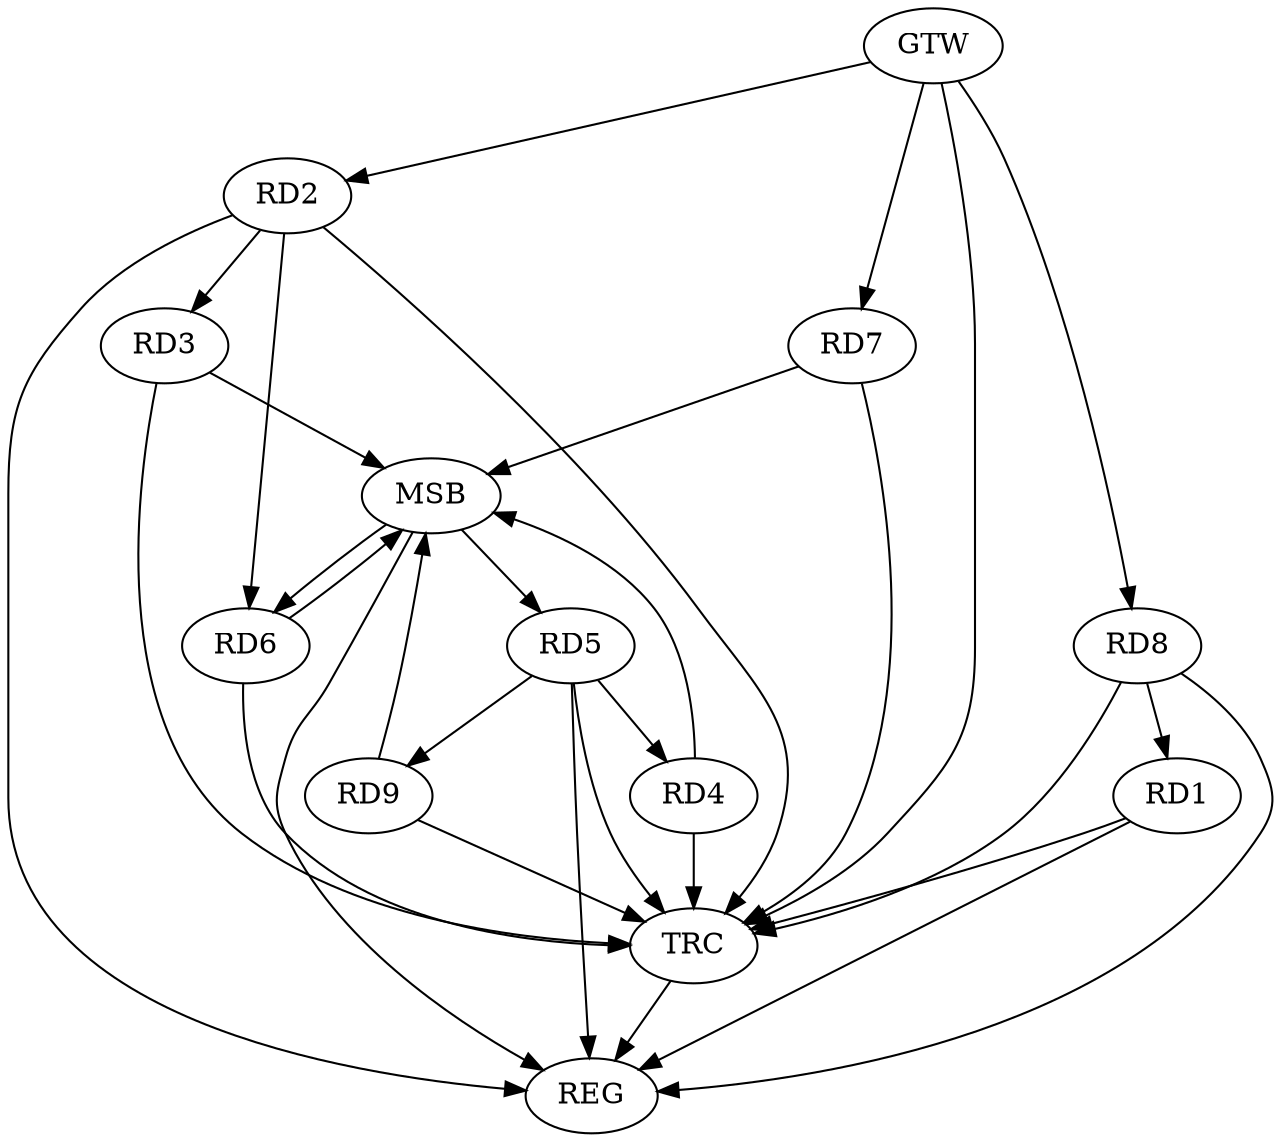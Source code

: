 strict digraph G {
  RD1 [ label="RD1" ];
  RD2 [ label="RD2" ];
  RD3 [ label="RD3" ];
  RD4 [ label="RD4" ];
  RD5 [ label="RD5" ];
  RD6 [ label="RD6" ];
  RD7 [ label="RD7" ];
  RD8 [ label="RD8" ];
  RD9 [ label="RD9" ];
  GTW [ label="GTW" ];
  REG [ label="REG" ];
  MSB [ label="MSB" ];
  TRC [ label="TRC" ];
  RD8 -> RD1;
  RD2 -> RD3;
  RD2 -> RD6;
  RD5 -> RD4;
  RD5 -> RD9;
  GTW -> RD2;
  GTW -> RD7;
  GTW -> RD8;
  RD1 -> REG;
  RD2 -> REG;
  RD5 -> REG;
  RD8 -> REG;
  RD3 -> MSB;
  MSB -> REG;
  RD4 -> MSB;
  MSB -> RD5;
  MSB -> RD6;
  RD6 -> MSB;
  RD7 -> MSB;
  RD9 -> MSB;
  RD1 -> TRC;
  RD2 -> TRC;
  RD3 -> TRC;
  RD4 -> TRC;
  RD5 -> TRC;
  RD6 -> TRC;
  RD7 -> TRC;
  RD8 -> TRC;
  RD9 -> TRC;
  GTW -> TRC;
  TRC -> REG;
}
